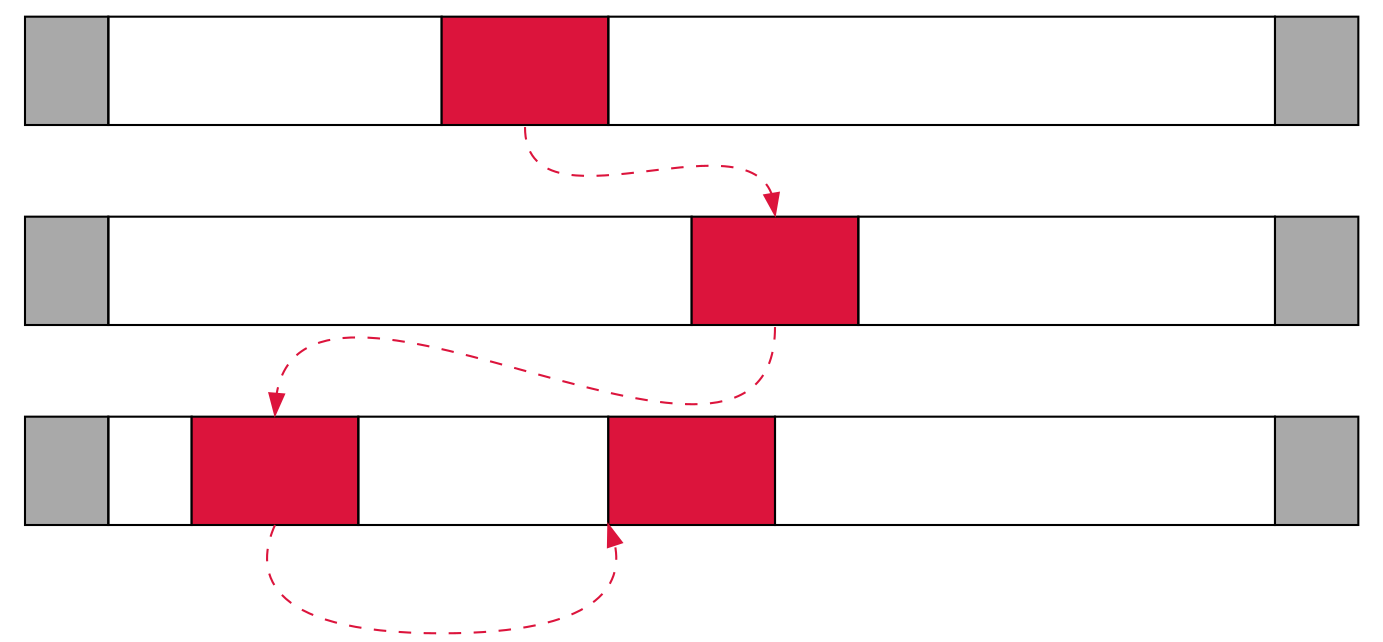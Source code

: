 digraph {
  graph[bgcolor=transparent]
  node[shape=plaintext]
  edge[style=dashed, color=crimson]

  page1[label=<
    <table border="0" cellborder="1" cellspacing="0"><tr>
      <!-- head partition page -->
      <td port="head" bgcolor="darkgrey" width="40" height="52"></td>
      <!-- bucket-external memory - not depicted -->
      <td width="160"></td>
      <!-- a slot span in this bucket -->
   <td port="slotspan" bgcolor="crimson" width="80"></td>
      <!-- bucket-external memory - not depicted -->
      <td width="320"></td>
      <!-- tail partition page -->
      <td bgcolor="darkgrey" width="40"></td>
    </tr></table>
  >]
  page2[label=<
    <table border="0" cellborder="1" cellspacing="0"><tr>
      <!-- head partition page -->
      <td port="head" bgcolor="darkgrey" width="40" height="52"></td>
      <!-- bucket-external memory - not depicted -->
      <td width="280"></td>
      <!-- a slot span in this bucket -->
      <td port="slotspan" bgcolor="crimson" width="80"></td>
      <!-- bucket-external memory - not depicted -->
      <td width="200"></td>
      <!-- tail partition page -->
      <td bgcolor="darkgrey" width="40"></td>
    </tr></table>
  >]
  page3[label=<
    <table border="0" cellborder="1" cellspacing="0"><tr>
      <!-- head partition page -->
      <td port="head" bgcolor="darkgrey" width="40" height="52"></td>
      <!-- bucket-external memory - not depicted -->
      <td width="40"></td>
      <!-- a slot span in this bucket -->
      <td port="slotspan1" bgcolor="crimson" width="80"></td>
      <!-- bucket-external memory - not depicted -->
      <td width="120"></td>
      <!-- a slot span in this bucket -->
      <td port="slotspan2" bgcolor="crimson" width="80"></td>
      <!-- bucket-external memory - not depicted -->
      <td width="240"></td>
      <!-- tail partition page -->
      <td bgcolor="darkgrey" width="40"></td>
    </tr></table>
  >]

  // Invisibly link the head partition pages to force alignment.
  page1:head->page2:head->page3:head[style=invis]

  // Inter-super-page links disable constraints so to let the above
  // fully control alignment.
  page1:slotspan->page2:slotspan->page3:slotspan1[constraint=false]
  page3:slotspan1:s->page3:slotspan2:sw
}
